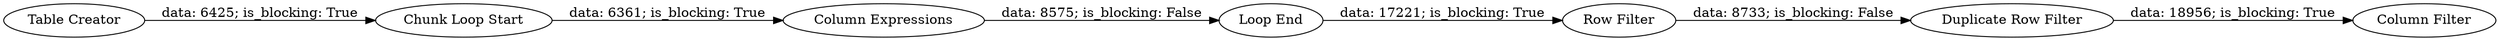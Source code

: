digraph {
	"3721482725160030517_772" [label="Chunk Loop Start"]
	"3721482725160030517_771" [label="Table Creator"]
	"3721482725160030517_774" [label="Duplicate Row Filter"]
	"3721482725160030517_773" [label="Row Filter"]
	"3721482725160030517_767" [label="Column Expressions"]
	"3721482725160030517_764" [label="Loop End"]
	"3721482725160030517_766" [label="Column Filter"]
	"3721482725160030517_774" -> "3721482725160030517_766" [label="data: 18956; is_blocking: True"]
	"3721482725160030517_767" -> "3721482725160030517_764" [label="data: 8575; is_blocking: False"]
	"3721482725160030517_772" -> "3721482725160030517_767" [label="data: 6361; is_blocking: True"]
	"3721482725160030517_764" -> "3721482725160030517_773" [label="data: 17221; is_blocking: True"]
	"3721482725160030517_773" -> "3721482725160030517_774" [label="data: 8733; is_blocking: False"]
	"3721482725160030517_771" -> "3721482725160030517_772" [label="data: 6425; is_blocking: True"]
	rankdir=LR
}
